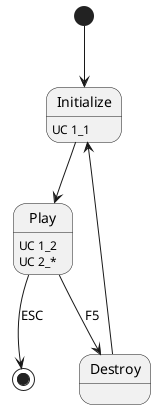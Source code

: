 @startuml

[*] --> Initialize
Initialize: UC 1_1

Initialize --> Play
Play: UC 1_2
Play: UC 2_*

Play --> Destroy : F5

Destroy --> Initialize

Play --> [*] : ESC

@enduml